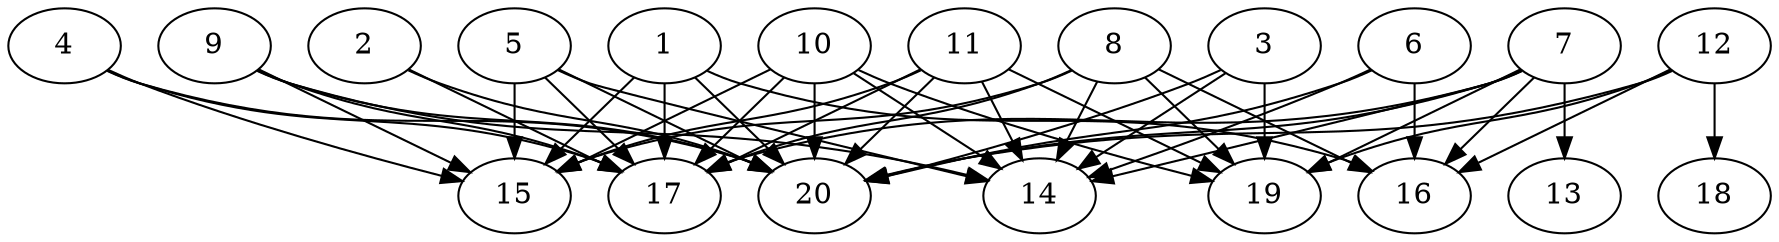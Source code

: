 // DAG automatically generated by daggen at Thu Oct  3 13:58:42 2019
// ./daggen --dot -n 20 --ccr 0.4 --fat 0.9 --regular 0.7 --density 0.9 --mindata 5242880 --maxdata 52428800 
digraph G {
  1 [size="26839040", alpha="0.04", expect_size="10735616"] 
  1 -> 15 [size ="10735616"]
  1 -> 16 [size ="10735616"]
  1 -> 17 [size ="10735616"]
  1 -> 20 [size ="10735616"]
  2 [size="17006080", alpha="0.18", expect_size="6802432"] 
  2 -> 17 [size ="6802432"]
  2 -> 20 [size ="6802432"]
  3 [size="18810880", alpha="0.10", expect_size="7524352"] 
  3 -> 14 [size ="7524352"]
  3 -> 19 [size ="7524352"]
  3 -> 20 [size ="7524352"]
  4 [size="59384320", alpha="0.17", expect_size="23753728"] 
  4 -> 15 [size ="23753728"]
  4 -> 17 [size ="23753728"]
  4 -> 20 [size ="23753728"]
  5 [size="102092800", alpha="0.04", expect_size="40837120"] 
  5 -> 14 [size ="40837120"]
  5 -> 15 [size ="40837120"]
  5 -> 17 [size ="40837120"]
  5 -> 20 [size ="40837120"]
  6 [size="67806720", alpha="0.09", expect_size="27122688"] 
  6 -> 14 [size ="27122688"]
  6 -> 16 [size ="27122688"]
  6 -> 20 [size ="27122688"]
  7 [size="83302400", alpha="0.06", expect_size="33320960"] 
  7 -> 13 [size ="33320960"]
  7 -> 14 [size ="33320960"]
  7 -> 16 [size ="33320960"]
  7 -> 17 [size ="33320960"]
  7 -> 19 [size ="33320960"]
  7 -> 20 [size ="33320960"]
  8 [size="65369600", alpha="0.00", expect_size="26147840"] 
  8 -> 14 [size ="26147840"]
  8 -> 15 [size ="26147840"]
  8 -> 16 [size ="26147840"]
  8 -> 17 [size ="26147840"]
  8 -> 19 [size ="26147840"]
  9 [size="123243520", alpha="0.16", expect_size="49297408"] 
  9 -> 14 [size ="49297408"]
  9 -> 15 [size ="49297408"]
  9 -> 17 [size ="49297408"]
  9 -> 20 [size ="49297408"]
  10 [size="91604480", alpha="0.02", expect_size="36641792"] 
  10 -> 14 [size ="36641792"]
  10 -> 15 [size ="36641792"]
  10 -> 17 [size ="36641792"]
  10 -> 19 [size ="36641792"]
  10 -> 20 [size ="36641792"]
  11 [size="34419200", alpha="0.19", expect_size="13767680"] 
  11 -> 14 [size ="13767680"]
  11 -> 15 [size ="13767680"]
  11 -> 17 [size ="13767680"]
  11 -> 19 [size ="13767680"]
  11 -> 20 [size ="13767680"]
  12 [size="58785280", alpha="0.02", expect_size="23514112"] 
  12 -> 16 [size ="23514112"]
  12 -> 18 [size ="23514112"]
  12 -> 19 [size ="23514112"]
  12 -> 20 [size ="23514112"]
  13 [size="46484480", alpha="0.04", expect_size="18593792"] 
  14 [size="108364800", alpha="0.14", expect_size="43345920"] 
  15 [size="93473280", alpha="0.05", expect_size="37389312"] 
  16 [size="119521280", alpha="0.11", expect_size="47808512"] 
  17 [size="53652480", alpha="0.05", expect_size="21460992"] 
  18 [size="90813440", alpha="0.19", expect_size="36325376"] 
  19 [size="92600320", alpha="0.02", expect_size="37040128"] 
  20 [size="71436800", alpha="0.11", expect_size="28574720"] 
}
